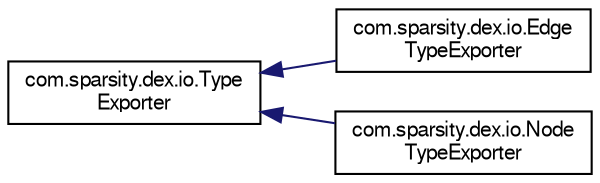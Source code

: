 digraph "Graphical Class Hierarchy"
{
  edge [fontname="FreeSans",fontsize="10",labelfontname="FreeSans",labelfontsize="10"];
  node [fontname="FreeSans",fontsize="10",shape=record];
  rankdir="LR";
  Node1 [label="com.sparsity.dex.io.Type\lExporter",height=0.2,width=0.4,color="black", fillcolor="white", style="filled",URL="$classcom_1_1sparsity_1_1dex_1_1io_1_1TypeExporter.html",tooltip="Base TypeExporter class."];
  Node1 -> Node2 [dir="back",color="midnightblue",fontsize="10",style="solid",fontname="FreeSans"];
  Node2 [label="com.sparsity.dex.io.Edge\lTypeExporter",height=0.2,width=0.4,color="black", fillcolor="white", style="filled",URL="$classcom_1_1sparsity_1_1dex_1_1io_1_1EdgeTypeExporter.html",tooltip="EdgeTypeExporter class."];
  Node1 -> Node3 [dir="back",color="midnightblue",fontsize="10",style="solid",fontname="FreeSans"];
  Node3 [label="com.sparsity.dex.io.Node\lTypeExporter",height=0.2,width=0.4,color="black", fillcolor="white", style="filled",URL="$classcom_1_1sparsity_1_1dex_1_1io_1_1NodeTypeExporter.html",tooltip="NodeTypeExporter class."];
}

